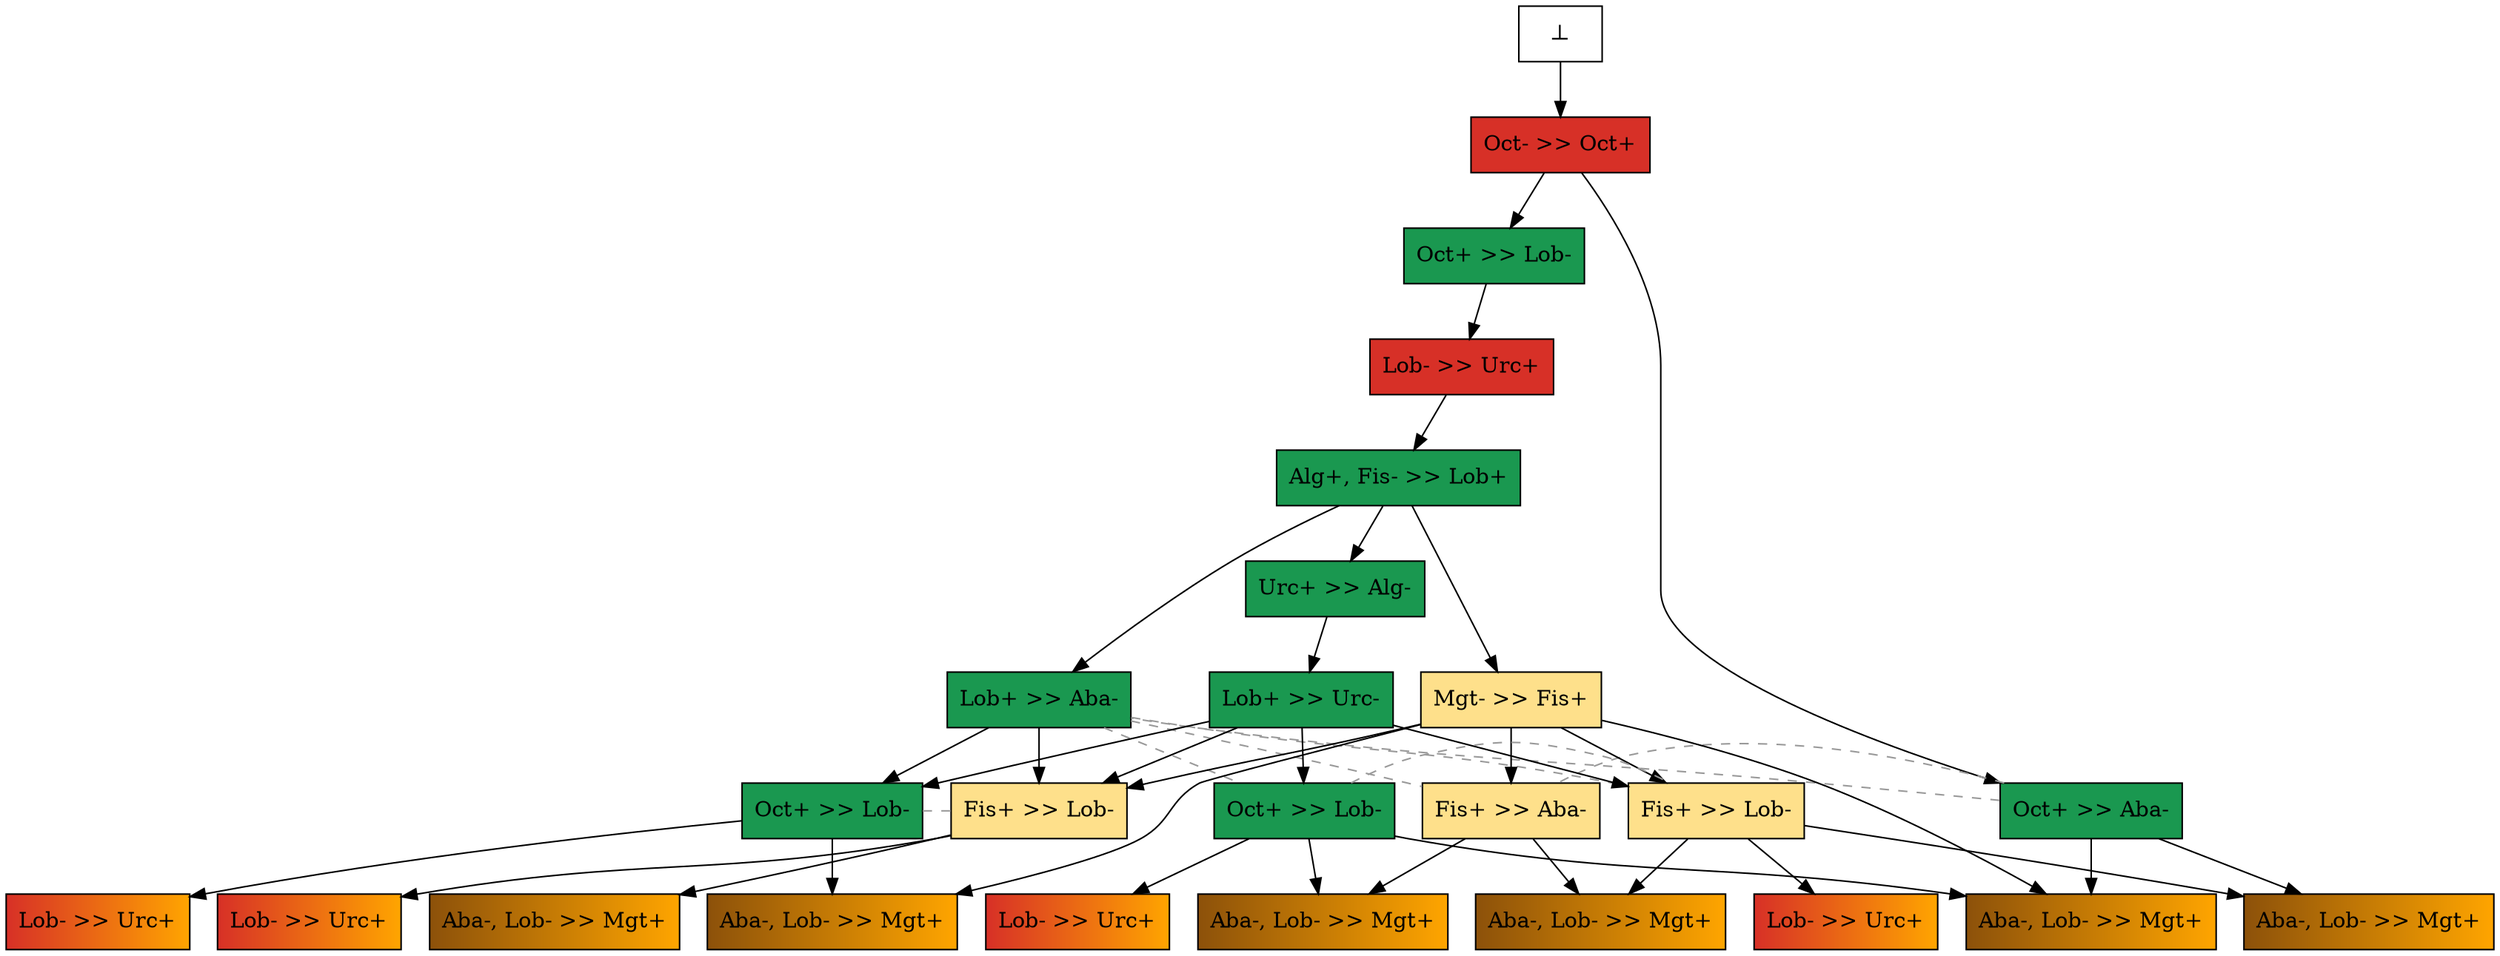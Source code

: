 digraph test {
e2 -> e4;
e2 -> e5;
e4 -> e9;
e9 -> e12;
e12 -> e21;
e12 -> e22;
e12 -> e24;
e21 -> e34;
e24 -> e36;
e34 -> e48;
e22 -> e65;
e34 -> e65;
e24 -> e67;
e34 -> e67;
e22 -> e88;
e24 -> e88;
e34 -> e88;
e36 -> e291;
e67 -> e291;
e5 -> e294;
e67 -> e294;
e88 -> e296;
e88 -> e298;
e36 -> e300;
e48 -> e300;
e5 -> e302;
e24 -> e302;
e48 -> e302;
e24 -> e303;
e65 -> e303;
e67 -> e410;
e65 -> e421;
e48 -> e501;
e0 -> e2;

//conflicts
e5 -> e22 [arrowhead=none color=gray60 style=dashed constraint=false];
e5 -> e36 [arrowhead=none color=gray60 style=dashed constraint=false];
e22 -> e36 [arrowhead=none color=gray60 style=dashed constraint=false];
e22 -> e48 [arrowhead=none color=gray60 style=dashed constraint=false];
e22 -> e67 [arrowhead=none color=gray60 style=dashed constraint=false];
e48 -> e67 [arrowhead=none color=gray60 style=dashed constraint=false];
e65 -> e88 [arrowhead=none color=gray60 style=dashed constraint=false];

e2 [color="black" fillcolor="#d73027:#d73027" label="Oct- >> Oct+" shape=box style=filled];
e4 [color="black" fillcolor="#1a9850:#1a9850" label="Oct+ >> Lob-" shape=box style=filled];
e5 [color="black" fillcolor="#1a9850:#1a9850" label="Oct+ >> Aba-" shape=box style=filled];
e9 [color="black" fillcolor="#d73027:#d73027" label="Lob- >> Urc+" shape=box style=filled];
e12 [color="black" fillcolor="#1a9850:#1a9850" label="Alg+, Fis- >> Lob+" shape=box style=filled];
e21 [color="black" fillcolor="#1a9850:#1a9850" label="Urc+ >> Alg-" shape=box style=filled];
e22 [color="black" fillcolor="#1a9850:#1a9850" label="Lob+ >> Aba-" shape=box style=filled];
e24 [color="black" fillcolor="#fee08b:#fee08b" label="Mgt- >> Fis+" shape=box style=filled];
e34 [color="black" fillcolor="#1a9850:#1a9850" label="Lob+ >> Urc-" shape=box style=filled];
e36 [color="black" fillcolor="#fee08b:#fee08b" label="Fis+ >> Aba-" shape=box style=filled];
e48 [color="black" fillcolor="#1a9850:#1a9850" label="Oct+ >> Lob-" shape=box style=filled];
e65 [color="black" fillcolor="#1a9850:#1a9850" label="Oct+ >> Lob-" shape=box style=filled];
e67 [color="black" fillcolor="#fee08b:#fee08b" label="Fis+ >> Lob-" shape=box style=filled];
e88 [color="black" fillcolor="#fee08b:#fee08b" label="Fis+ >> Lob-" shape=box style=filled];
e291 [color="black" fillcolor="#8c510a:orange" label="Aba-, Lob- >> Mgt+" shape=box style=filled];
e294 [color="black" fillcolor="#8c510a:orange" label="Aba-, Lob- >> Mgt+" shape=box style=filled];
e296 [color="black" fillcolor="#8c510a:orange" label="Aba-, Lob- >> Mgt+" shape=box style=filled];
e298 [color="black" fillcolor="#d73027:orange" label="Lob- >> Urc+" shape=box style=filled];
e300 [color="black" fillcolor="#8c510a:orange" label="Aba-, Lob- >> Mgt+" shape=box style=filled];
e302 [color="black" fillcolor="#8c510a:orange" label="Aba-, Lob- >> Mgt+" shape=box style=filled];
e303 [color="black" fillcolor="#8c510a:orange" label="Aba-, Lob- >> Mgt+" shape=box style=filled];
e410 [color="black" fillcolor="#d73027:orange" label="Lob- >> Urc+" shape=box style=filled];
e421 [color="black" fillcolor="#d73027:orange" label="Lob- >> Urc+" shape=box style=filled];
e501 [color="black" fillcolor="#d73027:orange" label="Lob- >> Urc+" shape=box style=filled];
e0 [fillcolor="white" label="⊥" shape=box style=filled];
}
